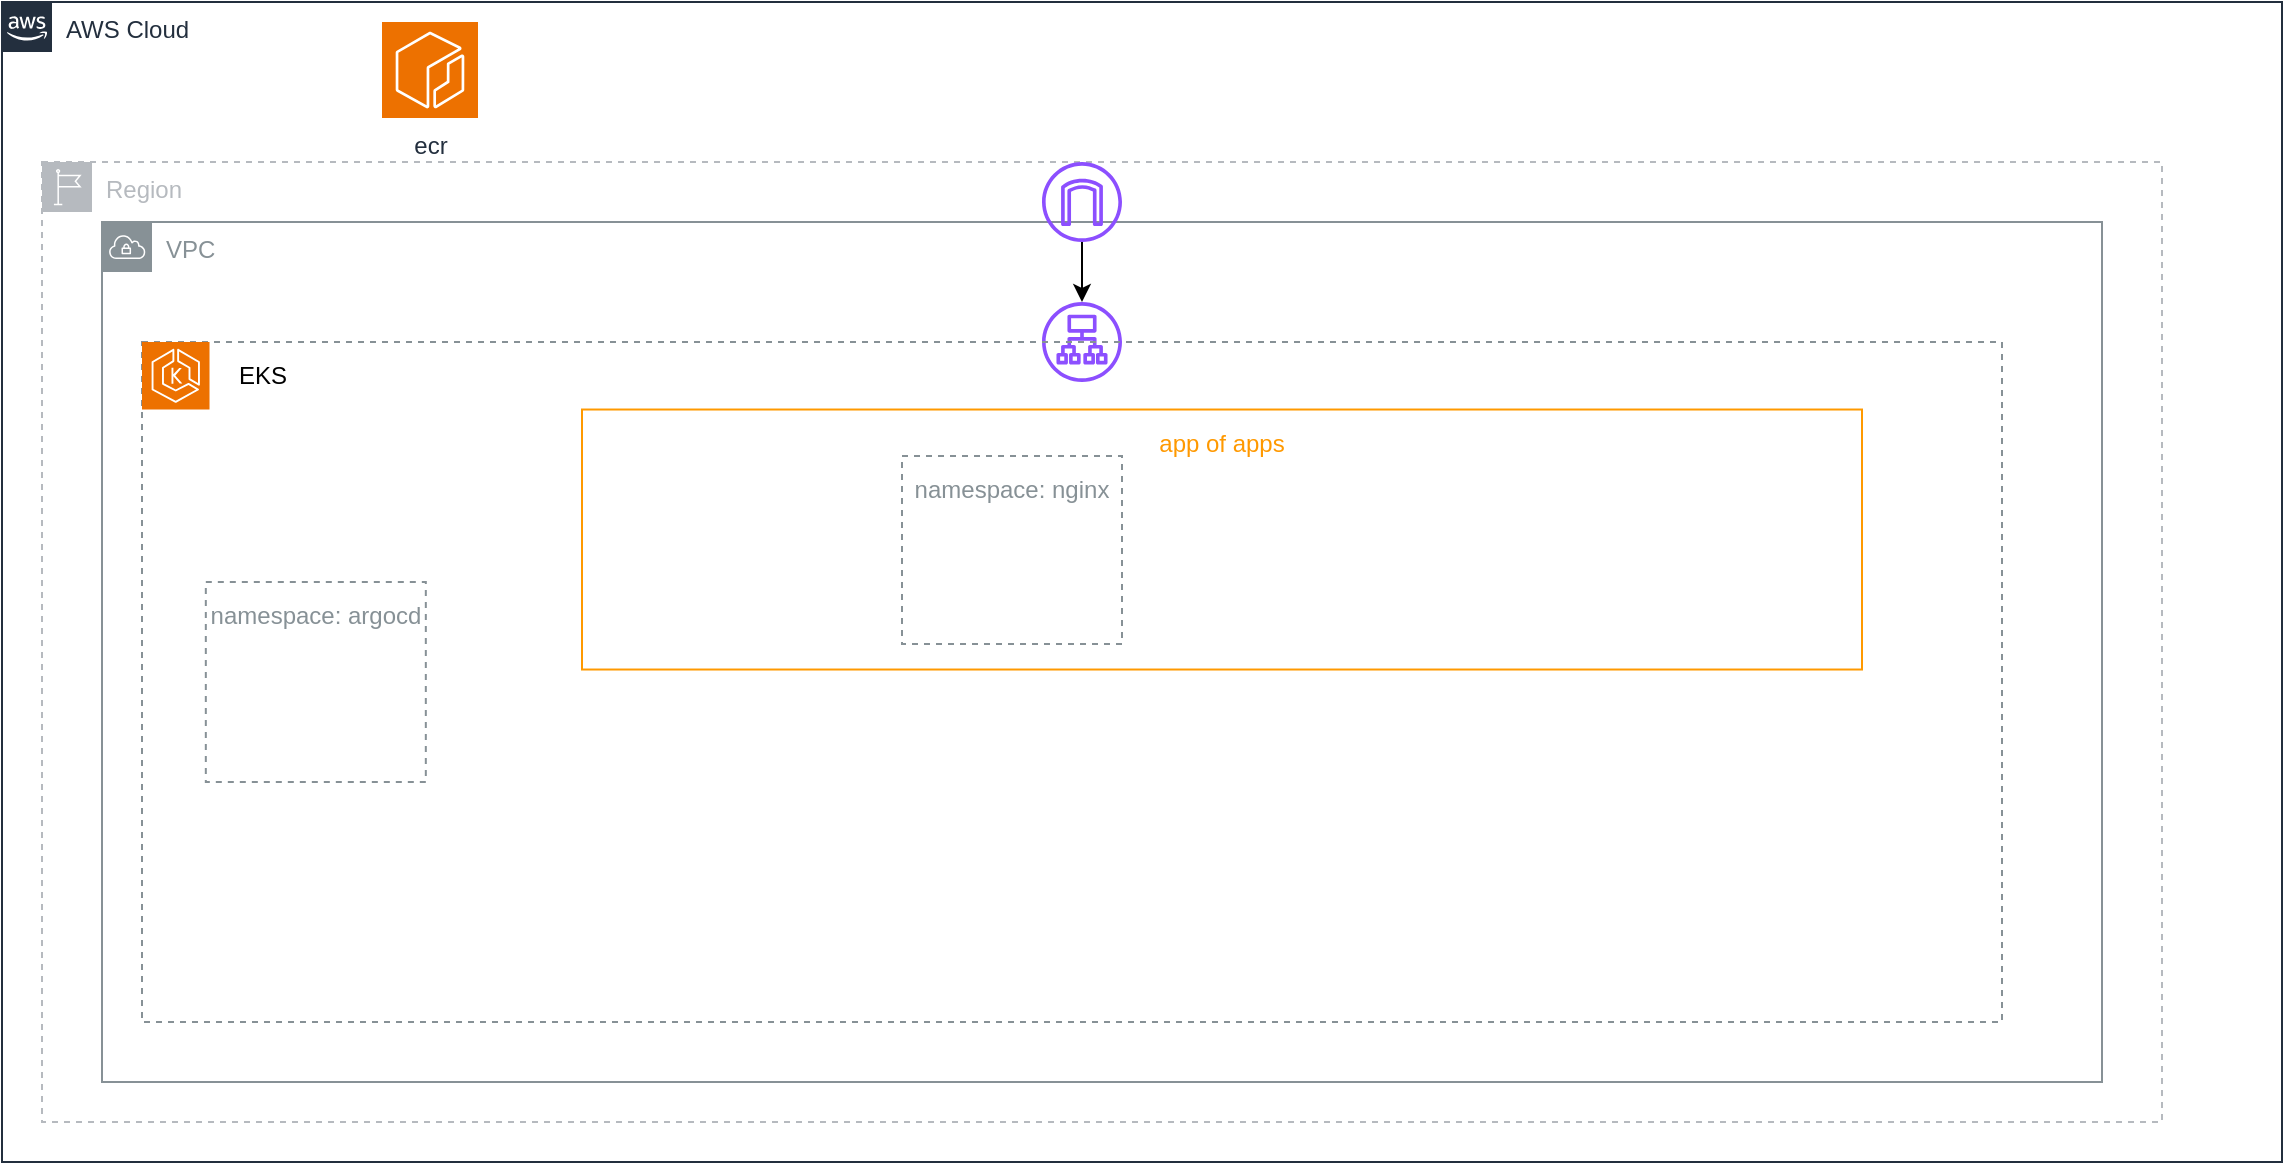 <mxfile version="24.4.13" type="github">
  <diagram name="Page-1" id="YrjtGojnXMHZoEek04FM">
    <mxGraphModel dx="1366" dy="755" grid="1" gridSize="10" guides="1" tooltips="1" connect="1" arrows="1" fold="1" page="1" pageScale="1" pageWidth="1169" pageHeight="827" math="0" shadow="0">
      <root>
        <mxCell id="0" />
        <mxCell id="1" parent="0" />
        <mxCell id="CwKVGQXqHjELJEUgTROC-1" value="AWS Cloud" style="points=[[0,0],[0.25,0],[0.5,0],[0.75,0],[1,0],[1,0.25],[1,0.5],[1,0.75],[1,1],[0.75,1],[0.5,1],[0.25,1],[0,1],[0,0.75],[0,0.5],[0,0.25]];outlineConnect=0;gradientColor=none;html=1;whiteSpace=wrap;fontSize=12;fontStyle=0;container=1;pointerEvents=0;collapsible=0;recursiveResize=0;shape=mxgraph.aws4.group;grIcon=mxgraph.aws4.group_aws_cloud_alt;strokeColor=#232F3E;fillColor=none;verticalAlign=top;align=left;spacingLeft=30;fontColor=#232F3E;dashed=0;" vertex="1" parent="1">
          <mxGeometry x="70" y="140" width="1140" height="580" as="geometry" />
        </mxCell>
        <mxCell id="CwKVGQXqHjELJEUgTROC-2" value="Region" style="sketch=0;outlineConnect=0;gradientColor=none;html=1;whiteSpace=wrap;fontSize=12;fontStyle=0;shape=mxgraph.aws4.group;grIcon=mxgraph.aws4.group_region;strokeColor=#B6BABF;fillColor=none;verticalAlign=top;align=left;spacingLeft=30;fontColor=#B6BABF;dashed=1;" vertex="1" parent="CwKVGQXqHjELJEUgTROC-1">
          <mxGeometry x="20" y="80" width="1060" height="480" as="geometry" />
        </mxCell>
        <mxCell id="CwKVGQXqHjELJEUgTROC-3" value="VPC" style="sketch=0;outlineConnect=0;gradientColor=none;html=1;whiteSpace=wrap;fontSize=12;fontStyle=0;shape=mxgraph.aws4.group;grIcon=mxgraph.aws4.group_vpc;strokeColor=#879196;fillColor=none;verticalAlign=top;align=left;spacingLeft=30;fontColor=#879196;dashed=0;" vertex="1" parent="CwKVGQXqHjELJEUgTROC-1">
          <mxGeometry x="50" y="110" width="1000" height="430" as="geometry" />
        </mxCell>
        <mxCell id="CwKVGQXqHjELJEUgTROC-9" value="ecr" style="sketch=0;points=[[0,0,0],[0.25,0,0],[0.5,0,0],[0.75,0,0],[1,0,0],[0,1,0],[0.25,1,0],[0.5,1,0],[0.75,1,0],[1,1,0],[0,0.25,0],[0,0.5,0],[0,0.75,0],[1,0.25,0],[1,0.5,0],[1,0.75,0]];outlineConnect=0;fontColor=#232F3E;fillColor=#ED7100;strokeColor=#ffffff;dashed=0;verticalLabelPosition=bottom;verticalAlign=top;align=center;html=1;fontSize=12;fontStyle=0;aspect=fixed;shape=mxgraph.aws4.resourceIcon;resIcon=mxgraph.aws4.ecr;" vertex="1" parent="CwKVGQXqHjELJEUgTROC-1">
          <mxGeometry x="190" y="10" width="48" height="48" as="geometry" />
        </mxCell>
        <mxCell id="CwKVGQXqHjELJEUgTROC-17" style="edgeStyle=none;rounded=0;orthogonalLoop=1;jettySize=auto;html=1;" edge="1" parent="CwKVGQXqHjELJEUgTROC-1" source="CwKVGQXqHjELJEUgTROC-10" target="CwKVGQXqHjELJEUgTROC-12">
          <mxGeometry relative="1" as="geometry" />
        </mxCell>
        <mxCell id="CwKVGQXqHjELJEUgTROC-10" value="" style="sketch=0;outlineConnect=0;fontColor=#232F3E;gradientColor=none;fillColor=#8C4FFF;strokeColor=none;dashed=0;verticalLabelPosition=bottom;verticalAlign=top;align=center;html=1;fontSize=12;fontStyle=0;aspect=fixed;pointerEvents=1;shape=mxgraph.aws4.internet_gateway;" vertex="1" parent="CwKVGQXqHjELJEUgTROC-1">
          <mxGeometry x="520" y="80" width="40" height="40" as="geometry" />
        </mxCell>
        <mxCell id="CwKVGQXqHjELJEUgTROC-12" value="" style="sketch=0;outlineConnect=0;fontColor=#232F3E;gradientColor=none;fillColor=#8C4FFF;strokeColor=none;dashed=0;verticalLabelPosition=bottom;verticalAlign=top;align=center;html=1;fontSize=12;fontStyle=0;aspect=fixed;pointerEvents=1;shape=mxgraph.aws4.application_load_balancer;" vertex="1" parent="CwKVGQXqHjELJEUgTROC-1">
          <mxGeometry x="520" y="150" width="40" height="40" as="geometry" />
        </mxCell>
        <mxCell id="CwKVGQXqHjELJEUgTROC-6" value="" style="outlineConnect=0;gradientColor=none;html=1;whiteSpace=wrap;fontSize=12;fontStyle=0;strokeColor=#879196;fillColor=none;verticalAlign=top;align=center;fontColor=#879196;dashed=1;spacingTop=3;movable=0;resizable=0;rotatable=0;deletable=0;editable=0;locked=1;connectable=0;" vertex="1" parent="CwKVGQXqHjELJEUgTROC-1">
          <mxGeometry x="70" y="170" width="930" height="340" as="geometry" />
        </mxCell>
        <mxCell id="CwKVGQXqHjELJEUgTROC-4" value="" style="sketch=0;points=[[0,0,0],[0.25,0,0],[0.5,0,0],[0.75,0,0],[1,0,0],[0,1,0],[0.25,1,0],[0.5,1,0],[0.75,1,0],[1,1,0],[0,0.25,0],[0,0.5,0],[0,0.75,0],[1,0.25,0],[1,0.5,0],[1,0.75,0]];outlineConnect=0;fontColor=#232F3E;fillColor=#ED7100;strokeColor=#ffffff;dashed=0;verticalLabelPosition=bottom;verticalAlign=top;align=center;html=1;fontSize=12;fontStyle=0;aspect=fixed;shape=mxgraph.aws4.resourceIcon;resIcon=mxgraph.aws4.eks;" vertex="1" parent="CwKVGQXqHjELJEUgTROC-1">
          <mxGeometry x="70" y="170" width="33.759" height="33.759" as="geometry" />
        </mxCell>
        <mxCell id="CwKVGQXqHjELJEUgTROC-7" value="EKS" style="text;strokeColor=none;align=center;fillColor=none;html=1;verticalAlign=middle;whiteSpace=wrap;rounded=0;fontColor=default;" vertex="1" parent="CwKVGQXqHjELJEUgTROC-1">
          <mxGeometry x="100.371" y="174.359" width="60.742" height="26.154" as="geometry" />
        </mxCell>
        <mxCell id="CwKVGQXqHjELJEUgTROC-27" value="" style="group" vertex="1" connectable="0" parent="CwKVGQXqHjELJEUgTROC-1">
          <mxGeometry x="100.37" y="290" width="111.54" height="100" as="geometry" />
        </mxCell>
        <mxCell id="CwKVGQXqHjELJEUgTROC-25" value="&lt;div&gt;namespace: argocd&lt;/div&gt;&lt;div&gt;&lt;br&gt;&lt;/div&gt;" style="outlineConnect=0;gradientColor=none;html=1;whiteSpace=wrap;fontSize=12;fontStyle=0;strokeColor=#879196;fillColor=none;verticalAlign=top;align=center;fontColor=#879196;dashed=1;spacingTop=3;" vertex="1" parent="CwKVGQXqHjELJEUgTROC-27">
          <mxGeometry x="1.54" width="110" height="100" as="geometry" />
        </mxCell>
        <mxCell id="CwKVGQXqHjELJEUgTROC-26" value="" style="shape=image;imageAspect=0;aspect=fixed;verticalLabelPosition=bottom;verticalAlign=top;image=https://www.opsmx.com/wp-content/uploads/2022/07/Argo-1-e1630327305635-1.png;" vertex="1" parent="CwKVGQXqHjELJEUgTROC-27">
          <mxGeometry y="26" width="111.54" height="74" as="geometry" />
        </mxCell>
        <mxCell id="CwKVGQXqHjELJEUgTROC-28" value="app of apps" style="outlineConnect=0;gradientColor=none;html=1;whiteSpace=wrap;fontSize=12;fontStyle=0;strokeColor=#FF9900;fillColor=none;verticalAlign=top;align=center;fontColor=#FF9900;dashed=0;spacingTop=3;" vertex="1" parent="CwKVGQXqHjELJEUgTROC-1">
          <mxGeometry x="290" y="203.76" width="640" height="130" as="geometry" />
        </mxCell>
        <mxCell id="CwKVGQXqHjELJEUgTROC-29" value="&lt;div&gt;namespace: nginx&lt;/div&gt;&lt;div&gt;&lt;br&gt;&lt;/div&gt;" style="outlineConnect=0;gradientColor=none;html=1;whiteSpace=wrap;fontSize=12;fontStyle=0;strokeColor=#879196;fillColor=none;verticalAlign=top;align=center;fontColor=#879196;dashed=1;spacingTop=3;" vertex="1" parent="CwKVGQXqHjELJEUgTROC-1">
          <mxGeometry x="450" y="227" width="110" height="94" as="geometry" />
        </mxCell>
      </root>
    </mxGraphModel>
  </diagram>
</mxfile>
